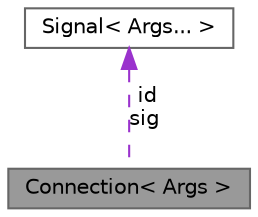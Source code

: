 digraph "Connection&lt; Args &gt;"
{
 // LATEX_PDF_SIZE
  bgcolor="transparent";
  edge [fontname=Helvetica,fontsize=10,labelfontname=Helvetica,labelfontsize=10];
  node [fontname=Helvetica,fontsize=10,shape=box,height=0.2,width=0.4];
  Node1 [label="Connection\< Args \>",height=0.2,width=0.4,color="gray40", fillcolor="grey60", style="filled", fontcolor="black",tooltip="The Connection class is a de-connection manager. It's a result of all connect function from Signal...."];
  Node2 -> Node1 [dir="back",color="darkorchid3",style="dashed",label=" id\nsig" ];
  Node2 [label="Signal\< Args... \>",height=0.2,width=0.4,color="gray40", fillcolor="white", style="filled",URL="$dc/d20/class_signal.html",tooltip=" "];
}

